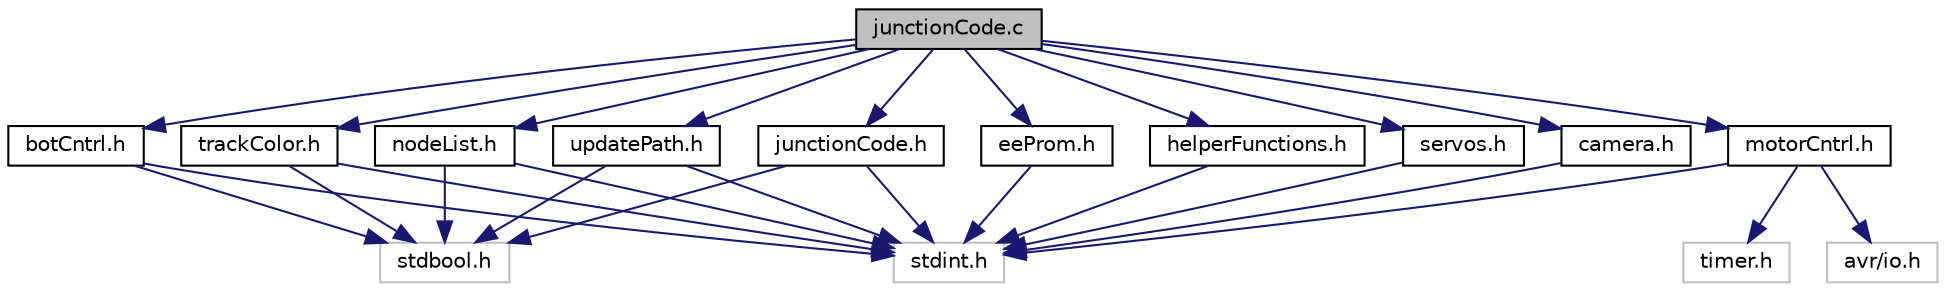 digraph "junctionCode.c"
{
  edge [fontname="Helvetica",fontsize="10",labelfontname="Helvetica",labelfontsize="10"];
  node [fontname="Helvetica",fontsize="10",shape=record];
  Node1 [label="junctionCode.c",height=0.2,width=0.4,color="black", fillcolor="grey75", style="filled" fontcolor="black"];
  Node1 -> Node2 [color="midnightblue",fontsize="10",style="solid",fontname="Helvetica"];
  Node2 [label="junctionCode.h",height=0.2,width=0.4,color="black", fillcolor="white", style="filled",URL="$junctionCode_8h.html",tooltip="Actions that occur at junctions."];
  Node2 -> Node3 [color="midnightblue",fontsize="10",style="solid",fontname="Helvetica"];
  Node3 [label="stdint.h",height=0.2,width=0.4,color="grey75", fillcolor="white", style="filled"];
  Node2 -> Node4 [color="midnightblue",fontsize="10",style="solid",fontname="Helvetica"];
  Node4 [label="stdbool.h",height=0.2,width=0.4,color="grey75", fillcolor="white", style="filled"];
  Node1 -> Node5 [color="midnightblue",fontsize="10",style="solid",fontname="Helvetica"];
  Node5 [label="botCntrl.h",height=0.2,width=0.4,color="black", fillcolor="white", style="filled",URL="$botCntrl_8h.html",tooltip="High-level logic controlling Caddy&#39;s actions."];
  Node5 -> Node3 [color="midnightblue",fontsize="10",style="solid",fontname="Helvetica"];
  Node5 -> Node4 [color="midnightblue",fontsize="10",style="solid",fontname="Helvetica"];
  Node1 -> Node6 [color="midnightblue",fontsize="10",style="solid",fontname="Helvetica"];
  Node6 [label="trackColor.h",height=0.2,width=0.4,color="black", fillcolor="white", style="filled",URL="$trackColor_8h.html",tooltip="Simple tracking Roborodentia objects of interest by color."];
  Node6 -> Node3 [color="midnightblue",fontsize="10",style="solid",fontname="Helvetica"];
  Node6 -> Node4 [color="midnightblue",fontsize="10",style="solid",fontname="Helvetica"];
  Node1 -> Node7 [color="midnightblue",fontsize="10",style="solid",fontname="Helvetica"];
  Node7 [label="servos.h",height=0.2,width=0.4,color="black", fillcolor="white", style="filled",URL="$servos_8h.html",tooltip="Servo control interface for Caddy."];
  Node7 -> Node3 [color="midnightblue",fontsize="10",style="solid",fontname="Helvetica"];
  Node1 -> Node8 [color="midnightblue",fontsize="10",style="solid",fontname="Helvetica"];
  Node8 [label="camera.h",height=0.2,width=0.4,color="black", fillcolor="white", style="filled",URL="$camera_8h.html",tooltip="Interface to the CMUcam vision system."];
  Node8 -> Node3 [color="midnightblue",fontsize="10",style="solid",fontname="Helvetica"];
  Node1 -> Node9 [color="midnightblue",fontsize="10",style="solid",fontname="Helvetica"];
  Node9 [label="nodeList.h",height=0.2,width=0.4,color="black", fillcolor="white", style="filled",URL="$nodeList_8h.html",tooltip="Course defined by a connected grid of nodes."];
  Node9 -> Node3 [color="midnightblue",fontsize="10",style="solid",fontname="Helvetica"];
  Node9 -> Node4 [color="midnightblue",fontsize="10",style="solid",fontname="Helvetica"];
  Node1 -> Node10 [color="midnightblue",fontsize="10",style="solid",fontname="Helvetica"];
  Node10 [label="eeProm.h",height=0.2,width=0.4,color="black", fillcolor="white", style="filled",URL="$eeProm_8h.html",tooltip="Interface to the &quot;tweak values&quot; stored in EEPROM."];
  Node10 -> Node3 [color="midnightblue",fontsize="10",style="solid",fontname="Helvetica"];
  Node1 -> Node11 [color="midnightblue",fontsize="10",style="solid",fontname="Helvetica"];
  Node11 [label="motorCntrl.h",height=0.2,width=0.4,color="black", fillcolor="white", style="filled",URL="$motorCntrl_8h.html",tooltip="Interface to PWM motor controller."];
  Node11 -> Node12 [color="midnightblue",fontsize="10",style="solid",fontname="Helvetica"];
  Node12 [label="timer.h",height=0.2,width=0.4,color="grey75", fillcolor="white", style="filled"];
  Node11 -> Node13 [color="midnightblue",fontsize="10",style="solid",fontname="Helvetica"];
  Node13 [label="avr/io.h",height=0.2,width=0.4,color="grey75", fillcolor="white", style="filled"];
  Node11 -> Node3 [color="midnightblue",fontsize="10",style="solid",fontname="Helvetica"];
  Node1 -> Node14 [color="midnightblue",fontsize="10",style="solid",fontname="Helvetica"];
  Node14 [label="updatePath.h",height=0.2,width=0.4,color="black", fillcolor="white", style="filled",URL="$updatePath_8h_source.html"];
  Node14 -> Node3 [color="midnightblue",fontsize="10",style="solid",fontname="Helvetica"];
  Node14 -> Node4 [color="midnightblue",fontsize="10",style="solid",fontname="Helvetica"];
  Node1 -> Node15 [color="midnightblue",fontsize="10",style="solid",fontname="Helvetica"];
  Node15 [label="helperFunctions.h",height=0.2,width=0.4,color="black", fillcolor="white", style="filled",URL="$helperFunctions_8h_source.html"];
  Node15 -> Node3 [color="midnightblue",fontsize="10",style="solid",fontname="Helvetica"];
}
